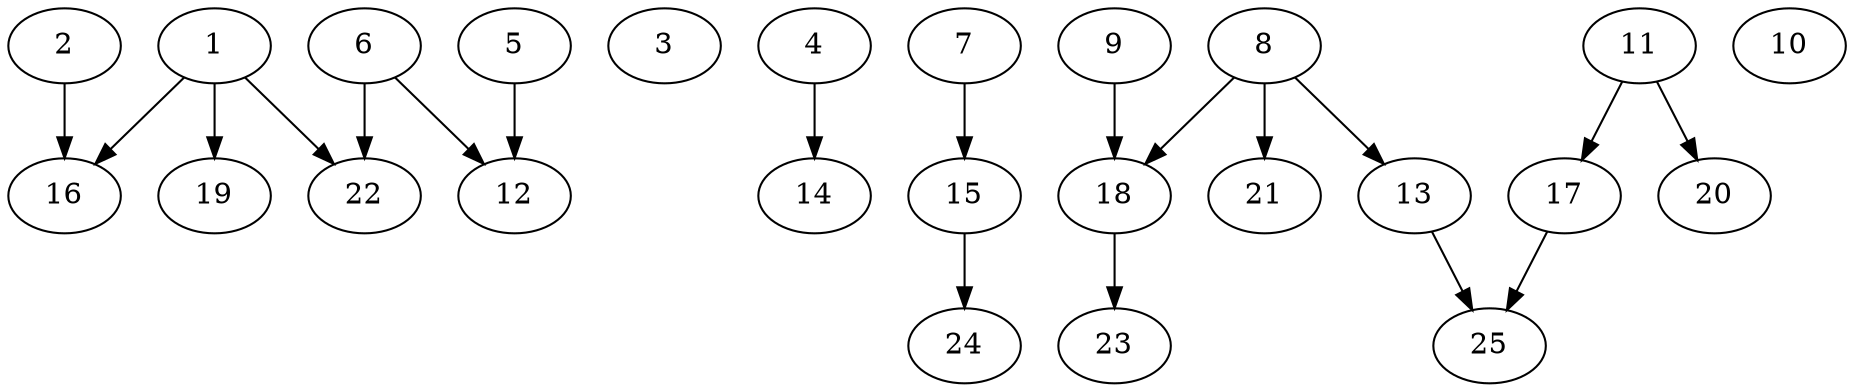 // DAG automatically generated by daggen at Fri Aug  4 16:35:14 2017
// ./daggen --dot -n 25 --fat 0.8 --regular 0.8 --density 0.2 --jump 1 
digraph G {
  1 [size="549756", alpha="0.16"]
  1 -> 16 [size ="537"]
  1 -> 19 [size ="537"]
  1 -> 22 [size ="537"]
  2 [size="3009", alpha="0.15"]
  2 -> 16 [size ="210"]
  3 [size="99344", alpha="0.12"]
  4 [size="68719", alpha="0.09"]
  4 -> 14 [size ="134"]
  5 [size="42418", alpha="0.16"]
  5 -> 12 [size ="839"]
  6 [size="13116", alpha="0.12"]
  6 -> 12 [size ="302"]
  6 -> 22 [size ="302"]
  7 [size="415602", alpha="0.16"]
  7 -> 15 [size ="537"]
  8 [size="485130", alpha="0.03"]
  8 -> 13 [size ="679"]
  8 -> 18 [size ="679"]
  8 -> 21 [size ="679"]
  9 [size="7075", alpha="0.10"]
  9 -> 18 [size ="411"]
  10 [size="570703", alpha="0.12"]
  11 [size="61013", alpha="0.00"]
  11 -> 17 [size ="302"]
  11 -> 20 [size ="302"]
  12 [size="1190", alpha="0.15"]
  13 [size="1292082", alpha="0.09"]
  13 -> 25 [size ="839"]
  14 [size="13164", alpha="0.19"]
  15 [size="782758", alpha="0.11"]
  15 -> 24 [size ="679"]
  16 [size="92249", alpha="0.08"]
  17 [size="20394", alpha="0.02"]
  17 -> 25 [size ="537"]
  18 [size="4559", alpha="0.16"]
  18 -> 23 [size ="302"]
  19 [size="782758", alpha="0.02"]
  20 [size="782758", alpha="0.13"]
  21 [size="982", alpha="0.16"]
  22 [size="9711", alpha="0.17"]
  23 [size="68719", alpha="0.06"]
  24 [size="235069", alpha="0.01"]
  25 [size="15707", alpha="0.06"]
}
